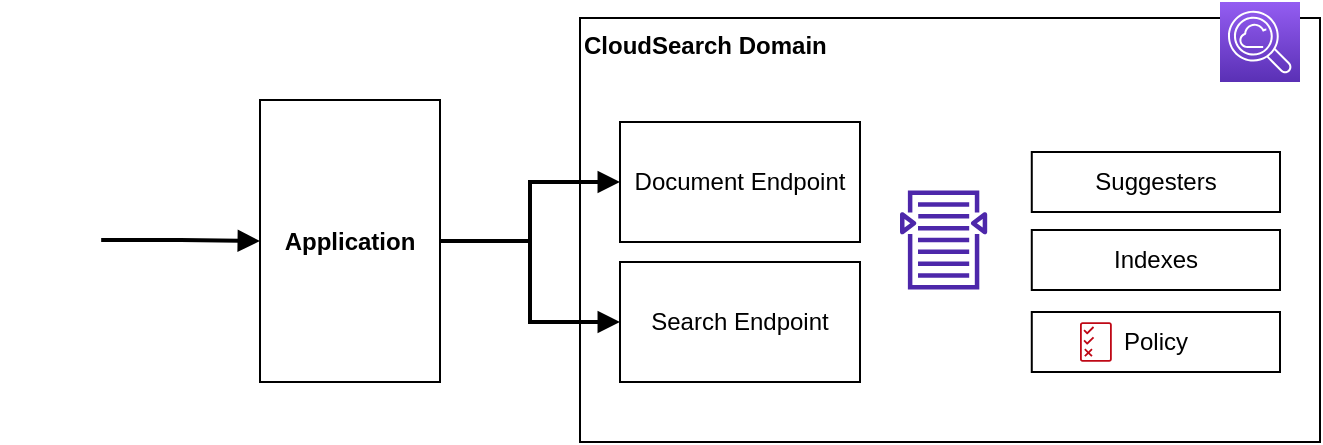 <mxfile version="20.2.3" type="device"><diagram id="tIx1SucTgI2fGkTELDBU" name="Page-1"><mxGraphModel dx="1185" dy="714" grid="0" gridSize="10" guides="1" tooltips="1" connect="1" arrows="1" fold="1" page="0" pageScale="1" pageWidth="850" pageHeight="1100" math="0" shadow="0"><root><mxCell id="0"/><mxCell id="1" parent="0"/><mxCell id="0_l5rwhLpVPzQObiC_O_-3" value="CloudSearch Domain" style="rounded=0;whiteSpace=wrap;html=1;verticalAlign=top;align=left;fontStyle=1" vertex="1" parent="1"><mxGeometry x="410" y="397" width="370" height="212" as="geometry"/></mxCell><mxCell id="0_l5rwhLpVPzQObiC_O_-1" value="" style="sketch=0;points=[[0,0,0],[0.25,0,0],[0.5,0,0],[0.75,0,0],[1,0,0],[0,1,0],[0.25,1,0],[0.5,1,0],[0.75,1,0],[1,1,0],[0,0.25,0],[0,0.5,0],[0,0.75,0],[1,0.25,0],[1,0.5,0],[1,0.75,0]];outlineConnect=0;fontColor=#232F3E;gradientColor=#945DF2;gradientDirection=north;fillColor=#5A30B5;strokeColor=#ffffff;dashed=0;verticalLabelPosition=bottom;verticalAlign=top;align=center;html=1;fontSize=12;fontStyle=0;aspect=fixed;shape=mxgraph.aws4.resourceIcon;resIcon=mxgraph.aws4.cloudsearch2;" vertex="1" parent="1"><mxGeometry x="730" y="389" width="40" height="40" as="geometry"/></mxCell><mxCell id="0_l5rwhLpVPzQObiC_O_-4" value="Document Endpoint" style="rounded=0;whiteSpace=wrap;html=1;" vertex="1" parent="1"><mxGeometry x="430" y="449" width="120" height="60" as="geometry"/></mxCell><mxCell id="0_l5rwhLpVPzQObiC_O_-5" value="Search Endpoint" style="rounded=0;whiteSpace=wrap;html=1;" vertex="1" parent="1"><mxGeometry x="430" y="519" width="120" height="60" as="geometry"/></mxCell><mxCell id="0_l5rwhLpVPzQObiC_O_-6" value="Indexes" style="rounded=0;whiteSpace=wrap;html=1;" vertex="1" parent="1"><mxGeometry x="635.89" y="503" width="124.11" height="30" as="geometry"/></mxCell><mxCell id="0_l5rwhLpVPzQObiC_O_-7" value="Suggesters" style="rounded=0;whiteSpace=wrap;html=1;" vertex="1" parent="1"><mxGeometry x="635.89" y="464" width="124.11" height="30" as="geometry"/></mxCell><mxCell id="0_l5rwhLpVPzQObiC_O_-2" value="Search&lt;br&gt;Documents" style="sketch=0;outlineConnect=0;fontColor=#FFFFFF;gradientColor=none;fillColor=#4D27AA;strokeColor=none;dashed=0;verticalLabelPosition=bottom;verticalAlign=top;align=center;html=1;fontSize=12;fontStyle=0;aspect=fixed;pointerEvents=1;shape=mxgraph.aws4.search_documents;" vertex="1" parent="1"><mxGeometry x="570" y="483" width="43.59" height="50" as="geometry"/></mxCell><mxCell id="0_l5rwhLpVPzQObiC_O_-9" value="Policy" style="rounded=0;whiteSpace=wrap;html=1;" vertex="1" parent="1"><mxGeometry x="635.89" y="544" width="124.11" height="30" as="geometry"/></mxCell><mxCell id="0_l5rwhLpVPzQObiC_O_-8" value="" style="sketch=0;outlineConnect=0;fontColor=#232F3E;gradientColor=none;fillColor=#BF0816;strokeColor=none;dashed=0;verticalLabelPosition=bottom;verticalAlign=top;align=center;html=1;fontSize=12;fontStyle=0;aspect=fixed;pointerEvents=1;shape=mxgraph.aws4.permissions;" vertex="1" parent="1"><mxGeometry x="660" y="549" width="15.9" height="20" as="geometry"/></mxCell><mxCell id="0_l5rwhLpVPzQObiC_O_-10" value="" style="sketch=0;outlineConnect=0;fontColor=#232F3E;gradientColor=none;fillColor=#FFFFFF;strokeColor=none;dashed=0;verticalLabelPosition=bottom;verticalAlign=top;align=center;html=1;fontSize=12;fontStyle=0;aspect=fixed;pointerEvents=1;shape=mxgraph.aws4.user;" vertex="1" parent="1"><mxGeometry x="120" y="481.5" width="53" height="53" as="geometry"/></mxCell><mxCell id="0_l5rwhLpVPzQObiC_O_-17" style="edgeStyle=orthogonalEdgeStyle;rounded=0;orthogonalLoop=1;jettySize=auto;html=1;fontColor=#FFFFFF;strokeWidth=2;endArrow=block;endFill=1;" edge="1" parent="1" source="0_l5rwhLpVPzQObiC_O_-15" target="0_l5rwhLpVPzQObiC_O_-4"><mxGeometry relative="1" as="geometry"/></mxCell><mxCell id="0_l5rwhLpVPzQObiC_O_-18" style="edgeStyle=orthogonalEdgeStyle;rounded=0;orthogonalLoop=1;jettySize=auto;html=1;fontColor=#FFFFFF;strokeWidth=2;endArrow=block;endFill=1;" edge="1" parent="1" source="0_l5rwhLpVPzQObiC_O_-15" target="0_l5rwhLpVPzQObiC_O_-5"><mxGeometry relative="1" as="geometry"/></mxCell><mxCell id="0_l5rwhLpVPzQObiC_O_-15" value="Application" style="rounded=0;whiteSpace=wrap;html=1;fontStyle=1" vertex="1" parent="1"><mxGeometry x="250" y="438" width="90" height="141" as="geometry"/></mxCell><mxCell id="0_l5rwhLpVPzQObiC_O_-19" style="edgeStyle=orthogonalEdgeStyle;rounded=0;orthogonalLoop=1;jettySize=auto;html=1;fontColor=#FFFFFF;strokeWidth=2;endArrow=block;endFill=1;" edge="1" parent="1" source="0_l5rwhLpVPzQObiC_O_-10" target="0_l5rwhLpVPzQObiC_O_-15"><mxGeometry relative="1" as="geometry"><mxPoint x="330" y="518.5" as="sourcePoint"/><mxPoint x="440" y="559" as="targetPoint"/></mxGeometry></mxCell></root></mxGraphModel></diagram></mxfile>